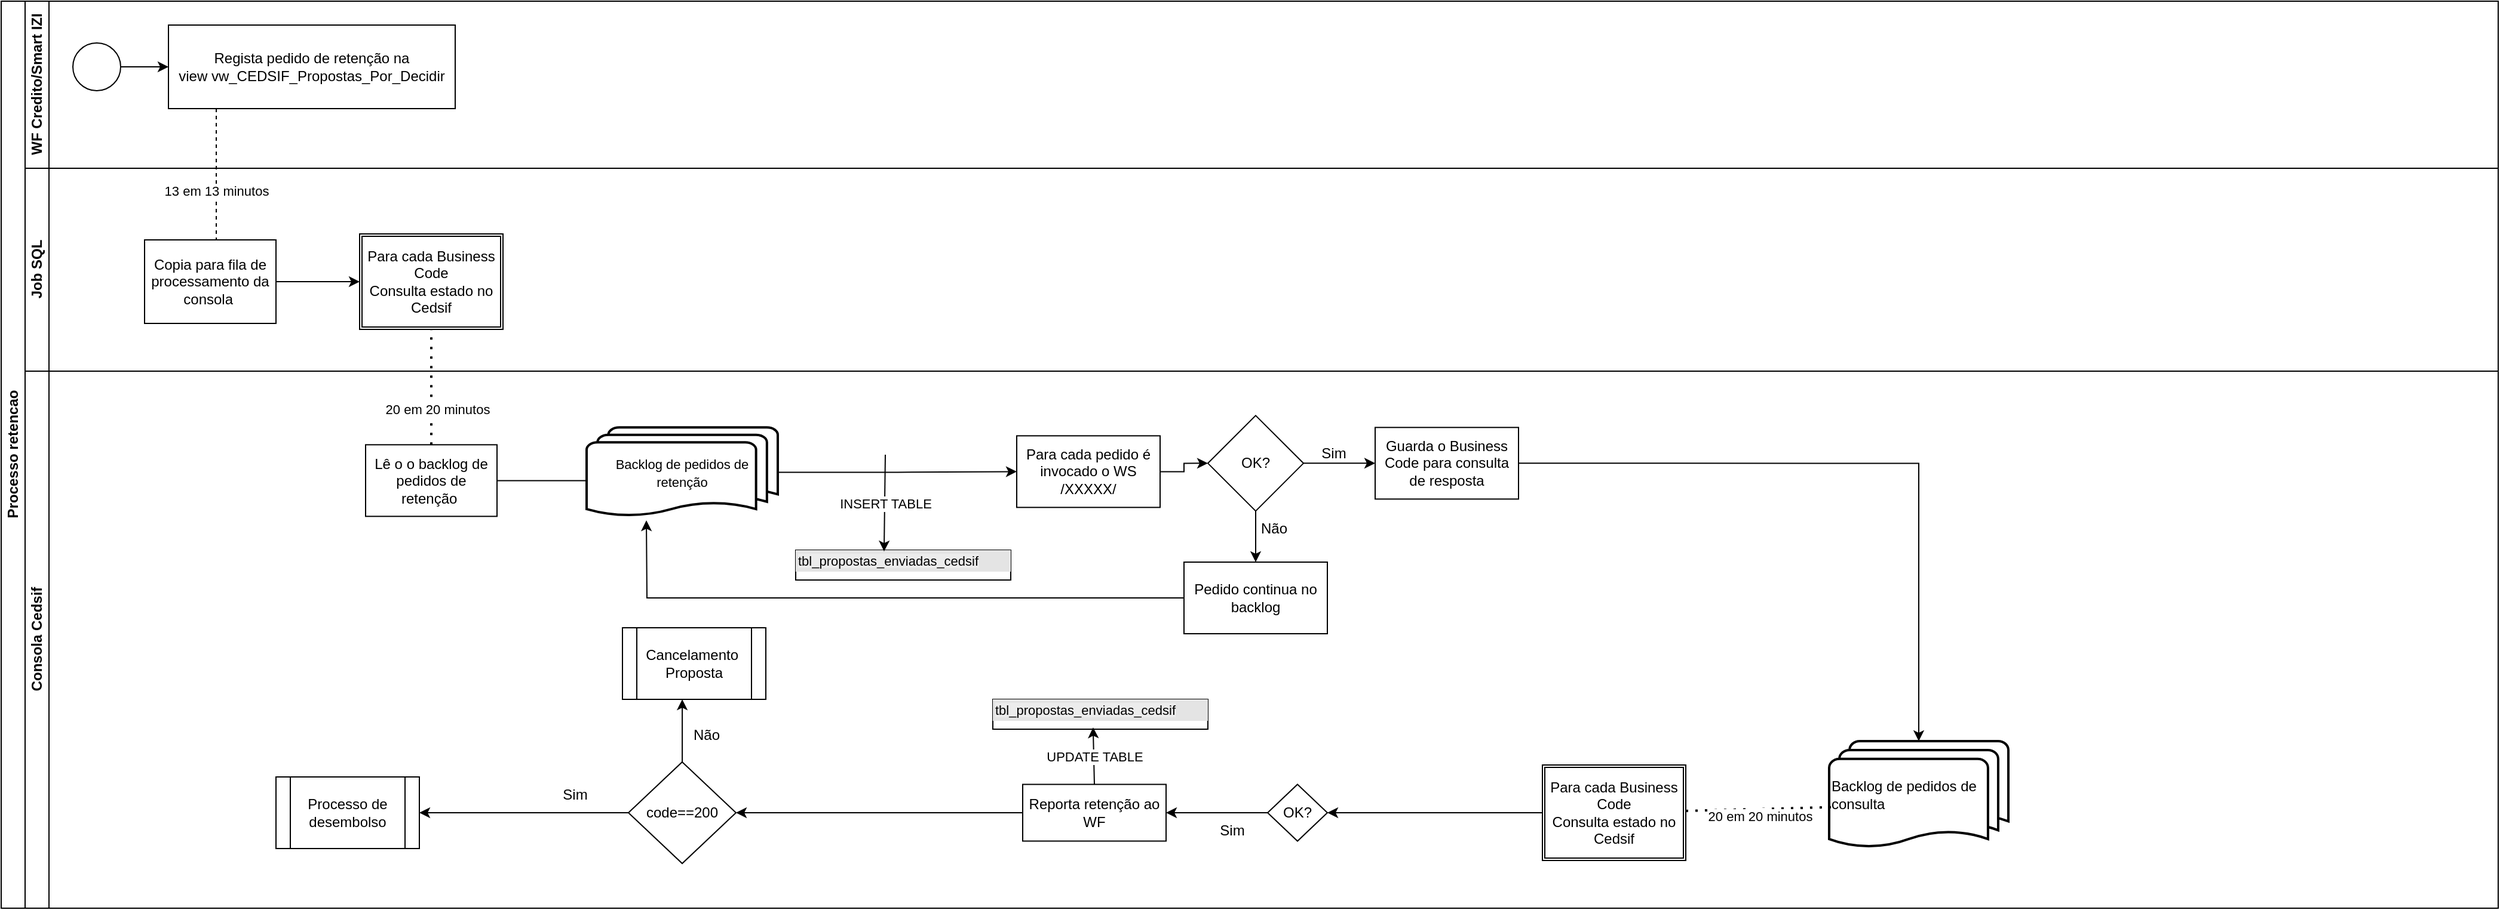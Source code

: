 <mxfile version="28.1.1">
  <diagram id="prtHgNgQTEPvFCAcTncT" name="Page-1">
    <mxGraphModel dx="1418" dy="868" grid="1" gridSize="10" guides="1" tooltips="1" connect="1" arrows="1" fold="1" page="1" pageScale="1" pageWidth="827" pageHeight="1169" math="0" shadow="0">
      <root>
        <mxCell id="0" />
        <mxCell id="1" parent="0" />
        <mxCell id="dNxyNK7c78bLwvsdeMH5-19" value="Processo retencao" style="swimlane;html=1;childLayout=stackLayout;resizeParent=1;resizeParentMax=0;horizontal=0;startSize=20;horizontalStack=0;" parent="1" vertex="1">
          <mxGeometry x="20" y="140" width="2090" height="760" as="geometry" />
        </mxCell>
        <mxCell id="dNxyNK7c78bLwvsdeMH5-27" value="" style="edgeStyle=orthogonalEdgeStyle;rounded=0;orthogonalLoop=1;jettySize=auto;html=1;dashed=1;endArrow=none;endFill=0;" parent="dNxyNK7c78bLwvsdeMH5-19" source="dNxyNK7c78bLwvsdeMH5-24" target="dNxyNK7c78bLwvsdeMH5-26" edge="1">
          <mxGeometry relative="1" as="geometry">
            <Array as="points">
              <mxPoint x="180" y="185" />
              <mxPoint x="180" y="185" />
            </Array>
          </mxGeometry>
        </mxCell>
        <mxCell id="K_VchCGm_uXAoo02_naL-1" value="13 em 13 minutos" style="edgeLabel;html=1;align=center;verticalAlign=middle;resizable=0;points=[];" parent="dNxyNK7c78bLwvsdeMH5-27" vertex="1" connectable="0">
          <mxGeometry x="0.16" y="-2" relative="1" as="geometry">
            <mxPoint x="2" y="5" as="offset" />
          </mxGeometry>
        </mxCell>
        <mxCell id="dNxyNK7c78bLwvsdeMH5-20" value="WF Credito/Smart IZI" style="swimlane;html=1;startSize=20;horizontal=0;" parent="dNxyNK7c78bLwvsdeMH5-19" vertex="1">
          <mxGeometry x="20" width="2070" height="140" as="geometry" />
        </mxCell>
        <mxCell id="dNxyNK7c78bLwvsdeMH5-25" value="" style="edgeStyle=orthogonalEdgeStyle;rounded=0;orthogonalLoop=1;jettySize=auto;html=1;" parent="dNxyNK7c78bLwvsdeMH5-20" source="dNxyNK7c78bLwvsdeMH5-23" target="dNxyNK7c78bLwvsdeMH5-24" edge="1">
          <mxGeometry relative="1" as="geometry" />
        </mxCell>
        <mxCell id="dNxyNK7c78bLwvsdeMH5-23" value="" style="ellipse;whiteSpace=wrap;html=1;" parent="dNxyNK7c78bLwvsdeMH5-20" vertex="1">
          <mxGeometry x="40" y="35" width="40" height="40" as="geometry" />
        </mxCell>
        <mxCell id="dNxyNK7c78bLwvsdeMH5-24" value="Regista pedido de retenção na view&amp;nbsp;&lt;span data-teams=&quot;true&quot;&gt;vw_CEDSIF_Propostas_Por_Decidir&lt;/span&gt;" style="rounded=0;whiteSpace=wrap;html=1;fontFamily=Helvetica;fontSize=12;fontColor=#000000;align=center;" parent="dNxyNK7c78bLwvsdeMH5-20" vertex="1">
          <mxGeometry x="120" y="20" width="240" height="70" as="geometry" />
        </mxCell>
        <mxCell id="dNxyNK7c78bLwvsdeMH5-21" value="Job SQL" style="swimlane;html=1;startSize=20;horizontal=0;" parent="dNxyNK7c78bLwvsdeMH5-19" vertex="1">
          <mxGeometry x="20" y="140" width="2070" height="170" as="geometry" />
        </mxCell>
        <mxCell id="C1m27JKeYHq3ZGguCctL-3" style="edgeStyle=orthogonalEdgeStyle;rounded=0;orthogonalLoop=1;jettySize=auto;html=1;entryX=0;entryY=0.5;entryDx=0;entryDy=0;" parent="dNxyNK7c78bLwvsdeMH5-21" source="dNxyNK7c78bLwvsdeMH5-26" target="C1m27JKeYHq3ZGguCctL-1" edge="1">
          <mxGeometry relative="1" as="geometry" />
        </mxCell>
        <mxCell id="dNxyNK7c78bLwvsdeMH5-26" value="Copia para fila de processamento da consola&amp;nbsp;" style="rounded=0;whiteSpace=wrap;html=1;fontFamily=Helvetica;fontSize=12;fontColor=#000000;align=center;" parent="dNxyNK7c78bLwvsdeMH5-21" vertex="1">
          <mxGeometry x="100" y="60" width="110" height="70" as="geometry" />
        </mxCell>
        <mxCell id="C1m27JKeYHq3ZGguCctL-1" value="Para cada Business Code &lt;br&gt;Consulta estado no Cedsif" style="shape=ext;double=1;rounded=0;whiteSpace=wrap;html=1;" parent="dNxyNK7c78bLwvsdeMH5-21" vertex="1">
          <mxGeometry x="280" y="55" width="120" height="80" as="geometry" />
        </mxCell>
        <mxCell id="K_VchCGm_uXAoo02_naL-3" value="" style="endArrow=none;dashed=1;html=1;dashPattern=1 3;strokeWidth=2;rounded=0;entryX=0.5;entryY=1;entryDx=0;entryDy=0;exitX=0.5;exitY=0;exitDx=0;exitDy=0;" parent="dNxyNK7c78bLwvsdeMH5-19" source="dNxyNK7c78bLwvsdeMH5-34" target="C1m27JKeYHq3ZGguCctL-1" edge="1">
          <mxGeometry width="50" height="50" relative="1" as="geometry">
            <mxPoint x="360" y="405" as="sourcePoint" />
            <mxPoint x="410" y="355" as="targetPoint" />
          </mxGeometry>
        </mxCell>
        <mxCell id="K_VchCGm_uXAoo02_naL-4" value="20 em 20 minutos" style="edgeLabel;html=1;align=center;verticalAlign=middle;resizable=0;points=[];" parent="K_VchCGm_uXAoo02_naL-3" vertex="1" connectable="0">
          <mxGeometry x="-0.383" y="2" relative="1" as="geometry">
            <mxPoint x="7" as="offset" />
          </mxGeometry>
        </mxCell>
        <mxCell id="dNxyNK7c78bLwvsdeMH5-22" value="Consola Cedsif" style="swimlane;html=1;startSize=20;horizontal=0;" parent="dNxyNK7c78bLwvsdeMH5-19" vertex="1">
          <mxGeometry x="20" y="310" width="2070" height="450" as="geometry" />
        </mxCell>
        <mxCell id="dNxyNK7c78bLwvsdeMH5-34" value="Lê o o backlog de pedidos de retenção&amp;nbsp;" style="rounded=0;whiteSpace=wrap;html=1;fontFamily=Helvetica;fontSize=12;fontColor=#000000;align=center;" parent="dNxyNK7c78bLwvsdeMH5-22" vertex="1">
          <mxGeometry x="285" y="61.67" width="110" height="60" as="geometry" />
        </mxCell>
        <mxCell id="dNxyNK7c78bLwvsdeMH5-37" value="" style="edgeStyle=orthogonalEdgeStyle;rounded=0;orthogonalLoop=1;jettySize=auto;html=1;endArrow=classic;endFill=1;" parent="dNxyNK7c78bLwvsdeMH5-22" source="dNxyNK7c78bLwvsdeMH5-34" edge="1">
          <mxGeometry relative="1" as="geometry">
            <mxPoint x="550" y="91.67" as="targetPoint" />
          </mxGeometry>
        </mxCell>
        <mxCell id="K_VchCGm_uXAoo02_naL-9" style="edgeStyle=orthogonalEdgeStyle;rounded=0;orthogonalLoop=1;jettySize=auto;html=1;entryX=0;entryY=0.5;entryDx=0;entryDy=0;" parent="dNxyNK7c78bLwvsdeMH5-22" source="K_VchCGm_uXAoo02_naL-7" target="K_VchCGm_uXAoo02_naL-8" edge="1">
          <mxGeometry relative="1" as="geometry" />
        </mxCell>
        <mxCell id="K_VchCGm_uXAoo02_naL-7" value="&lt;font style=&quot;font-size: 11px;&quot;&gt;Backlog de pedidos de &lt;br&gt;retenção&lt;/font&gt;" style="strokeWidth=2;html=1;shape=mxgraph.flowchart.multi-document;whiteSpace=wrap;" parent="dNxyNK7c78bLwvsdeMH5-22" vertex="1">
          <mxGeometry x="470" y="47.17" width="160" height="75" as="geometry" />
        </mxCell>
        <mxCell id="K_VchCGm_uXAoo02_naL-11" style="edgeStyle=orthogonalEdgeStyle;rounded=0;orthogonalLoop=1;jettySize=auto;html=1;entryX=0;entryY=0.5;entryDx=0;entryDy=0;" parent="dNxyNK7c78bLwvsdeMH5-22" source="K_VchCGm_uXAoo02_naL-8" target="K_VchCGm_uXAoo02_naL-10" edge="1">
          <mxGeometry relative="1" as="geometry" />
        </mxCell>
        <mxCell id="K_VchCGm_uXAoo02_naL-8" value="Para cada pedido é invocado o WS&lt;br&gt;/XXXXX/" style="rounded=0;whiteSpace=wrap;html=1;" parent="dNxyNK7c78bLwvsdeMH5-22" vertex="1">
          <mxGeometry x="830" y="54.17" width="120" height="60" as="geometry" />
        </mxCell>
        <mxCell id="K_VchCGm_uXAoo02_naL-13" value="" style="edgeStyle=orthogonalEdgeStyle;rounded=0;orthogonalLoop=1;jettySize=auto;html=1;" parent="dNxyNK7c78bLwvsdeMH5-22" source="K_VchCGm_uXAoo02_naL-10" target="K_VchCGm_uXAoo02_naL-12" edge="1">
          <mxGeometry relative="1" as="geometry" />
        </mxCell>
        <mxCell id="K_VchCGm_uXAoo02_naL-42" value="" style="edgeStyle=orthogonalEdgeStyle;rounded=0;orthogonalLoop=1;jettySize=auto;html=1;" parent="dNxyNK7c78bLwvsdeMH5-22" source="K_VchCGm_uXAoo02_naL-10" target="K_VchCGm_uXAoo02_naL-41" edge="1">
          <mxGeometry relative="1" as="geometry" />
        </mxCell>
        <mxCell id="K_VchCGm_uXAoo02_naL-10" value="OK?" style="rhombus;whiteSpace=wrap;html=1;" parent="dNxyNK7c78bLwvsdeMH5-22" vertex="1">
          <mxGeometry x="990" y="37.17" width="80" height="80" as="geometry" />
        </mxCell>
        <mxCell id="K_VchCGm_uXAoo02_naL-12" value="Guarda o Business Code para consulta de resposta" style="whiteSpace=wrap;html=1;" parent="dNxyNK7c78bLwvsdeMH5-22" vertex="1">
          <mxGeometry x="1130" y="47.17" width="120" height="60" as="geometry" />
        </mxCell>
        <mxCell id="C1m27JKeYHq3ZGguCctL-32" style="edgeStyle=orthogonalEdgeStyle;rounded=0;orthogonalLoop=1;jettySize=auto;html=1;" parent="dNxyNK7c78bLwvsdeMH5-22" source="K_VchCGm_uXAoo02_naL-41" edge="1">
          <mxGeometry relative="1" as="geometry">
            <mxPoint x="520" y="125" as="targetPoint" />
          </mxGeometry>
        </mxCell>
        <mxCell id="K_VchCGm_uXAoo02_naL-41" value="Pedido continua no backlog" style="whiteSpace=wrap;html=1;" parent="dNxyNK7c78bLwvsdeMH5-22" vertex="1">
          <mxGeometry x="970" y="160" width="120" height="60" as="geometry" />
        </mxCell>
        <mxCell id="K_VchCGm_uXAoo02_naL-44" style="edgeStyle=orthogonalEdgeStyle;rounded=0;orthogonalLoop=1;jettySize=auto;html=1;entryX=0.5;entryY=0;entryDx=0;entryDy=0;entryPerimeter=0;exitX=1;exitY=0.5;exitDx=0;exitDy=0;" parent="dNxyNK7c78bLwvsdeMH5-22" source="K_VchCGm_uXAoo02_naL-12" target="K_VchCGm_uXAoo02_naL-43" edge="1">
          <mxGeometry relative="1" as="geometry" />
        </mxCell>
        <mxCell id="K_VchCGm_uXAoo02_naL-57" value="Não" style="text;html=1;align=center;verticalAlign=middle;resizable=0;points=[];autosize=1;strokeColor=none;fillColor=none;" parent="dNxyNK7c78bLwvsdeMH5-22" vertex="1">
          <mxGeometry x="1020" y="117.17" width="50" height="30" as="geometry" />
        </mxCell>
        <mxCell id="K_VchCGm_uXAoo02_naL-58" value="Sim" style="text;html=1;align=center;verticalAlign=middle;resizable=0;points=[];autosize=1;strokeColor=none;fillColor=none;" parent="dNxyNK7c78bLwvsdeMH5-22" vertex="1">
          <mxGeometry x="1075" y="54.17" width="40" height="30" as="geometry" />
        </mxCell>
        <mxCell id="C1m27JKeYHq3ZGguCctL-8" value="&lt;div style=&quot;box-sizing: border-box; width: 100%; background: rgb(228, 228, 228); padding: 2px;&quot;&gt;&lt;span style=&quot;font-size: 11px; text-align: center; background-color: rgb(236, 236, 236);&quot;&gt;tbl_propostas_enviadas_cedsif&lt;/span&gt;&lt;/div&gt;" style="verticalAlign=top;align=left;overflow=fill;html=1;whiteSpace=wrap;" parent="dNxyNK7c78bLwvsdeMH5-22" vertex="1">
          <mxGeometry x="810" y="275" width="180" height="25" as="geometry" />
        </mxCell>
        <mxCell id="C1m27JKeYHq3ZGguCctL-11" value="&lt;div style=&quot;box-sizing: border-box; width: 100%; background: rgb(228, 228, 228); padding: 2px;&quot;&gt;&lt;span style=&quot;font-size: 11px; text-align: center; background-color: rgb(236, 236, 236);&quot;&gt;tbl_propostas_enviadas_cedsif&lt;/span&gt;&lt;/div&gt;" style="verticalAlign=top;align=left;overflow=fill;html=1;whiteSpace=wrap;" parent="dNxyNK7c78bLwvsdeMH5-22" vertex="1">
          <mxGeometry x="645" y="150" width="180" height="25" as="geometry" />
        </mxCell>
        <mxCell id="K_VchCGm_uXAoo02_naL-43" value="Backlog de pedidos de &lt;br&gt;consulta&amp;nbsp;" style="strokeWidth=2;html=1;shape=mxgraph.flowchart.multi-document;whiteSpace=wrap;align=left;" parent="dNxyNK7c78bLwvsdeMH5-22" vertex="1">
          <mxGeometry x="1510" y="310" width="150" height="90" as="geometry" />
        </mxCell>
        <mxCell id="K_VchCGm_uXAoo02_naL-46" value="" style="endArrow=none;dashed=1;html=1;dashPattern=1 3;strokeWidth=2;rounded=0;entryX=0.01;entryY=0.615;entryDx=0;entryDy=0;entryPerimeter=0;" parent="dNxyNK7c78bLwvsdeMH5-22" source="K_VchCGm_uXAoo02_naL-50" target="K_VchCGm_uXAoo02_naL-43" edge="1">
          <mxGeometry width="50" height="50" relative="1" as="geometry">
            <mxPoint x="1340" y="362.5" as="sourcePoint" />
            <mxPoint x="1320" y="-7.5" as="targetPoint" />
          </mxGeometry>
        </mxCell>
        <mxCell id="K_VchCGm_uXAoo02_naL-48" value="Text" style="edgeLabel;html=1;align=center;verticalAlign=middle;resizable=0;points=[];" parent="K_VchCGm_uXAoo02_naL-46" vertex="1" connectable="0">
          <mxGeometry x="0.007" y="-5" relative="1" as="geometry">
            <mxPoint as="offset" />
          </mxGeometry>
        </mxCell>
        <mxCell id="K_VchCGm_uXAoo02_naL-49" value="20 em 20 minutos" style="edgeLabel;html=1;align=center;verticalAlign=middle;resizable=0;points=[];" parent="K_VchCGm_uXAoo02_naL-46" vertex="1" connectable="0">
          <mxGeometry x="0.021" y="-6" relative="1" as="geometry">
            <mxPoint as="offset" />
          </mxGeometry>
        </mxCell>
        <mxCell id="K_VchCGm_uXAoo02_naL-52" style="edgeStyle=orthogonalEdgeStyle;rounded=0;orthogonalLoop=1;jettySize=auto;html=1;entryX=1;entryY=0.5;entryDx=0;entryDy=0;" parent="dNxyNK7c78bLwvsdeMH5-22" source="K_VchCGm_uXAoo02_naL-50" target="K_VchCGm_uXAoo02_naL-51" edge="1">
          <mxGeometry relative="1" as="geometry" />
        </mxCell>
        <mxCell id="K_VchCGm_uXAoo02_naL-50" value="Para cada Business Code &lt;br&gt;Consulta estado no Cedsif" style="shape=ext;double=1;rounded=0;whiteSpace=wrap;html=1;" parent="dNxyNK7c78bLwvsdeMH5-22" vertex="1">
          <mxGeometry x="1270" y="330" width="120" height="80" as="geometry" />
        </mxCell>
        <mxCell id="K_VchCGm_uXAoo02_naL-54" style="edgeStyle=orthogonalEdgeStyle;rounded=0;orthogonalLoop=1;jettySize=auto;html=1;entryX=1;entryY=0.5;entryDx=0;entryDy=0;" parent="dNxyNK7c78bLwvsdeMH5-22" source="K_VchCGm_uXAoo02_naL-51" target="K_VchCGm_uXAoo02_naL-53" edge="1">
          <mxGeometry relative="1" as="geometry" />
        </mxCell>
        <mxCell id="K_VchCGm_uXAoo02_naL-51" value="OK?" style="rhombus;whiteSpace=wrap;html=1;" parent="dNxyNK7c78bLwvsdeMH5-22" vertex="1">
          <mxGeometry x="1040" y="346.25" width="50" height="47.5" as="geometry" />
        </mxCell>
        <mxCell id="K_VchCGm_uXAoo02_naL-53" value="Reporta retenção ao WF" style="rounded=0;whiteSpace=wrap;html=1;" parent="dNxyNK7c78bLwvsdeMH5-22" vertex="1">
          <mxGeometry x="835" y="346.25" width="120" height="47.5" as="geometry" />
        </mxCell>
        <mxCell id="K_VchCGm_uXAoo02_naL-56" value="Sim" style="text;html=1;align=center;verticalAlign=middle;resizable=0;points=[];autosize=1;strokeColor=none;fillColor=none;" parent="dNxyNK7c78bLwvsdeMH5-22" vertex="1">
          <mxGeometry x="990" y="370" width="40" height="30" as="geometry" />
        </mxCell>
        <mxCell id="C1m27JKeYHq3ZGguCctL-9" value="" style="endArrow=classic;html=1;rounded=0;exitX=0.5;exitY=0;exitDx=0;exitDy=0;entryX=0.444;entryY=1.14;entryDx=0;entryDy=0;entryPerimeter=0;" parent="dNxyNK7c78bLwvsdeMH5-22" source="K_VchCGm_uXAoo02_naL-53" edge="1">
          <mxGeometry relative="1" as="geometry">
            <mxPoint x="1070" y="150" as="sourcePoint" />
            <mxPoint x="893.92" y="298.5" as="targetPoint" />
          </mxGeometry>
        </mxCell>
        <mxCell id="C1m27JKeYHq3ZGguCctL-10" value="UPDATE TABLE" style="edgeLabel;resizable=0;html=1;;align=center;verticalAlign=middle;" parent="C1m27JKeYHq3ZGguCctL-9" connectable="0" vertex="1">
          <mxGeometry relative="1" as="geometry" />
        </mxCell>
        <mxCell id="C1m27JKeYHq3ZGguCctL-27" style="edgeStyle=orthogonalEdgeStyle;rounded=0;orthogonalLoop=1;jettySize=auto;html=1;entryX=1;entryY=0.5;entryDx=0;entryDy=0;" parent="dNxyNK7c78bLwvsdeMH5-22" source="C1m27JKeYHq3ZGguCctL-24" target="C1m27JKeYHq3ZGguCctL-26" edge="1">
          <mxGeometry relative="1" as="geometry" />
        </mxCell>
        <mxCell id="C1m27JKeYHq3ZGguCctL-24" value="code==200" style="rhombus;whiteSpace=wrap;html=1;" parent="dNxyNK7c78bLwvsdeMH5-22" vertex="1">
          <mxGeometry x="505" y="327.5" width="90" height="85" as="geometry" />
        </mxCell>
        <mxCell id="C1m27JKeYHq3ZGguCctL-25" style="edgeStyle=orthogonalEdgeStyle;rounded=0;orthogonalLoop=1;jettySize=auto;html=1;entryX=1;entryY=0.5;entryDx=0;entryDy=0;" parent="dNxyNK7c78bLwvsdeMH5-22" source="K_VchCGm_uXAoo02_naL-53" target="C1m27JKeYHq3ZGguCctL-24" edge="1">
          <mxGeometry relative="1" as="geometry" />
        </mxCell>
        <mxCell id="C1m27JKeYHq3ZGguCctL-26" value="Processo de desembolso" style="shape=process;whiteSpace=wrap;html=1;backgroundOutline=1;" parent="dNxyNK7c78bLwvsdeMH5-22" vertex="1">
          <mxGeometry x="210" y="340" width="120" height="60" as="geometry" />
        </mxCell>
        <mxCell id="C1m27JKeYHq3ZGguCctL-28" value="Cancelamento&amp;nbsp;&lt;br&gt;Proposta" style="shape=process;whiteSpace=wrap;html=1;backgroundOutline=1;" parent="dNxyNK7c78bLwvsdeMH5-22" vertex="1">
          <mxGeometry x="500" y="215" width="120" height="60" as="geometry" />
        </mxCell>
        <mxCell id="C1m27JKeYHq3ZGguCctL-29" style="edgeStyle=orthogonalEdgeStyle;rounded=0;orthogonalLoop=1;jettySize=auto;html=1;entryX=0.417;entryY=1;entryDx=0;entryDy=0;entryPerimeter=0;" parent="dNxyNK7c78bLwvsdeMH5-22" source="C1m27JKeYHq3ZGguCctL-24" target="C1m27JKeYHq3ZGguCctL-28" edge="1">
          <mxGeometry relative="1" as="geometry" />
        </mxCell>
        <mxCell id="C1m27JKeYHq3ZGguCctL-31" value="Não" style="text;html=1;align=center;verticalAlign=middle;resizable=0;points=[];autosize=1;strokeColor=none;fillColor=none;" parent="dNxyNK7c78bLwvsdeMH5-22" vertex="1">
          <mxGeometry x="545" y="290" width="50" height="30" as="geometry" />
        </mxCell>
        <mxCell id="C1m27JKeYHq3ZGguCctL-30" value="Sim" style="text;html=1;align=center;verticalAlign=middle;resizable=0;points=[];autosize=1;strokeColor=none;fillColor=none;" parent="dNxyNK7c78bLwvsdeMH5-22" vertex="1">
          <mxGeometry x="440" y="340" width="40" height="30" as="geometry" />
        </mxCell>
        <mxCell id="C1m27JKeYHq3ZGguCctL-14" value="" style="endArrow=classic;html=1;rounded=0;entryX=0.411;entryY=0.04;entryDx=0;entryDy=0;entryPerimeter=0;" parent="1" target="C1m27JKeYHq3ZGguCctL-11" edge="1">
          <mxGeometry relative="1" as="geometry">
            <mxPoint x="760" y="520" as="sourcePoint" />
            <mxPoint x="770" y="550" as="targetPoint" />
          </mxGeometry>
        </mxCell>
        <mxCell id="C1m27JKeYHq3ZGguCctL-15" value="INSERT TABLE" style="edgeLabel;resizable=0;html=1;;align=center;verticalAlign=middle;" parent="C1m27JKeYHq3ZGguCctL-14" connectable="0" vertex="1">
          <mxGeometry relative="1" as="geometry" />
        </mxCell>
      </root>
    </mxGraphModel>
  </diagram>
</mxfile>
